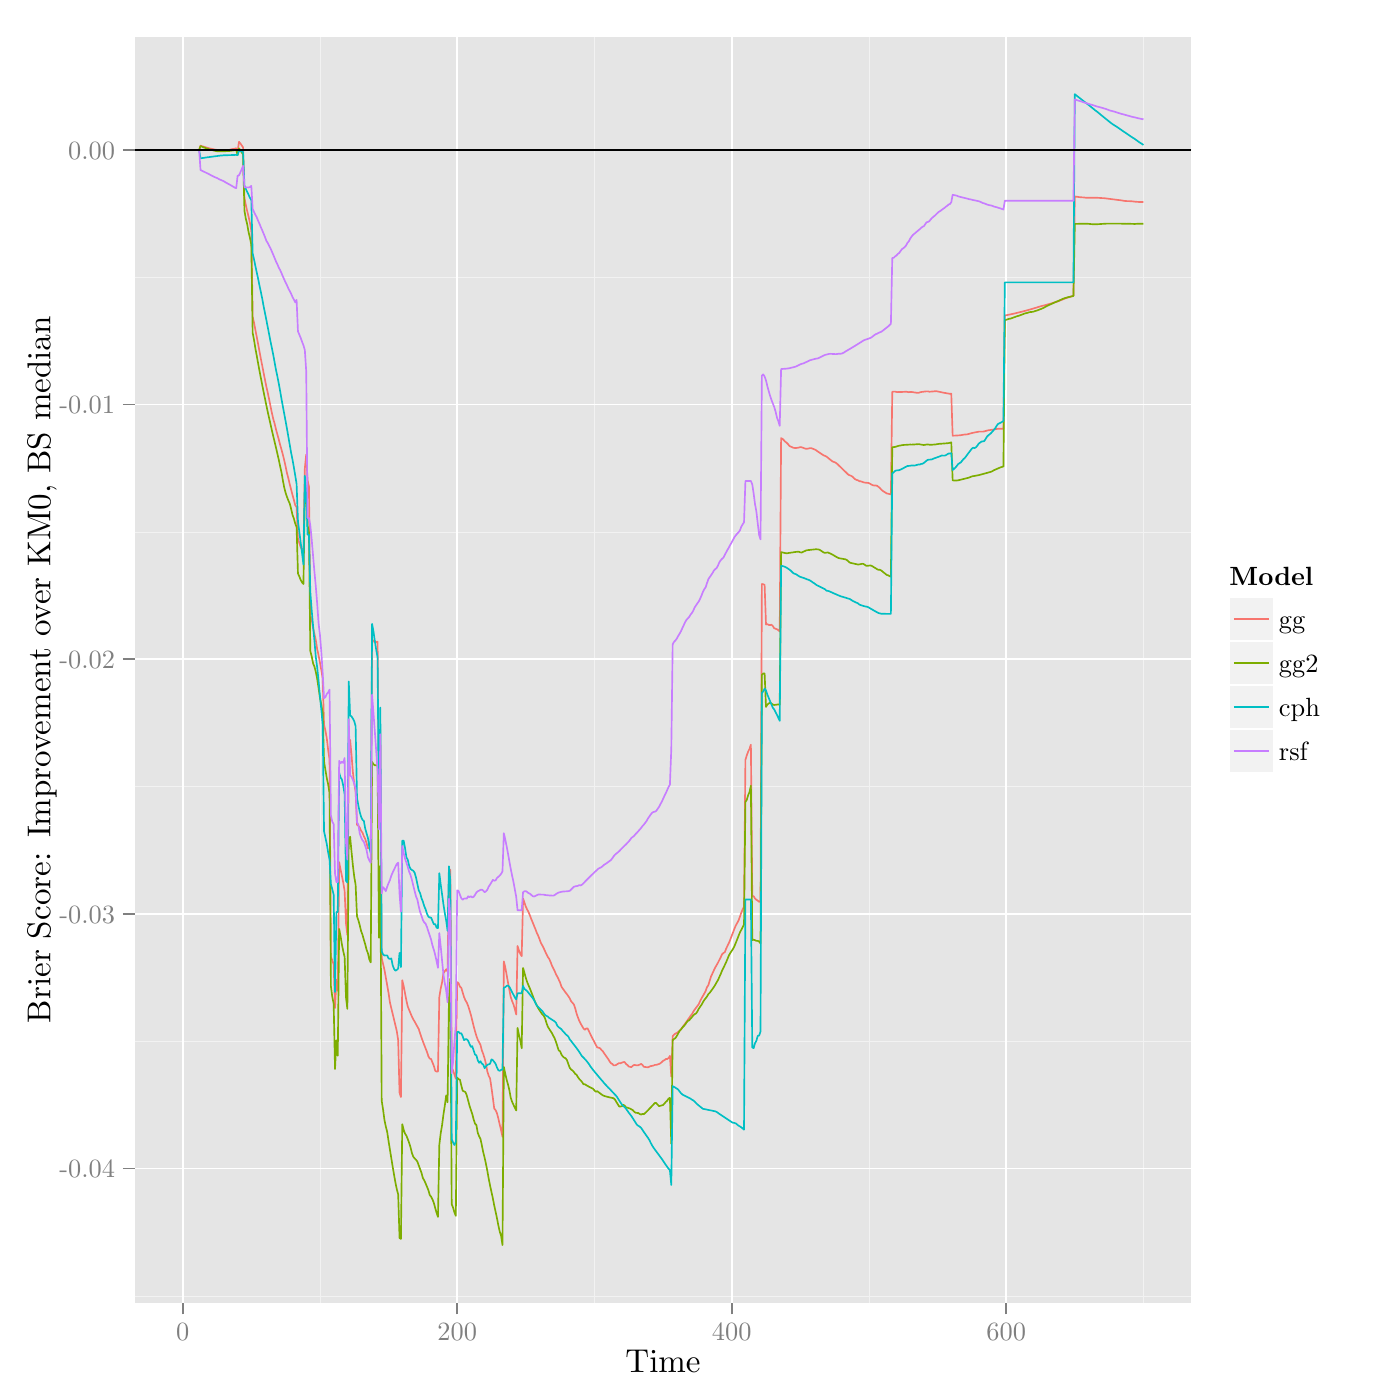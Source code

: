 % Created by tikzDevice version 0.7.0 on 2015-01-13 12:03:30
% !TEX encoding = UTF-8 Unicode
\documentclass[11pt]{memoir}
\nonstopmode

\usepackage{tikz}

\usepackage[active,tightpage,psfixbb]{preview}

\PreviewEnvironment{pgfpicture}

\setlength\PreviewBorder{0pt}

\usepackage{amsmath}
\newcommand{\SweaveOpts}[1]{}  % do not interfere with LaTeX
\newcommand{\SweaveInput}[1]{} % because they are not real TeX commands
\newcommand{\Sexpr}[1]{}       % will only be parsed by R


\usepackage{geometry}
\usepackage{amsmath}
\usepackage{lscape}
\geometry{verbose,tmargin=2.5cm,bmargin=2.5cm,lmargin=2.5cm,rmargin=2.5cm}


\begin{document}

\begin{tikzpicture}[x=1pt,y=1pt]
\definecolor[named]{fillColor}{rgb}{1.00,1.00,1.00}
\path[use as bounding box,fill=fillColor,fill opacity=0.00] (0,0) rectangle (505.89,505.89);
\begin{scope}
\path[clip] (  0.00,  0.00) rectangle (505.89,505.89);
\definecolor[named]{drawColor}{rgb}{1.00,1.00,1.00}
\definecolor[named]{fillColor}{rgb}{1.00,1.00,1.00}

\path[draw=drawColor,line width= 0.6pt,line join=round,line cap=round,fill=fillColor] (  0.00,  0.00) rectangle (505.89,505.89);
\end{scope}
\begin{scope}
\path[clip] ( 48.65, 35.17) rectangle (430.54,492.64);
\definecolor[named]{fillColor}{rgb}{0.90,0.90,0.90}

\path[fill=fillColor] ( 48.65, 35.17) rectangle (430.54,492.64);
\definecolor[named]{drawColor}{rgb}{0.95,0.95,0.95}

\path[draw=drawColor,line width= 0.3pt,line join=round] ( 48.65, 37.61) --
	(430.54, 37.61);

\path[draw=drawColor,line width= 0.3pt,line join=round] ( 48.65,129.62) --
	(430.54,129.62);

\path[draw=drawColor,line width= 0.3pt,line join=round] ( 48.65,221.64) --
	(430.54,221.64);

\path[draw=drawColor,line width= 0.3pt,line join=round] ( 48.65,313.66) --
	(430.54,313.66);

\path[draw=drawColor,line width= 0.3pt,line join=round] ( 48.65,405.68) --
	(430.54,405.68);

\path[draw=drawColor,line width= 0.3pt,line join=round] (115.61, 35.17) --
	(115.61,492.64);

\path[draw=drawColor,line width= 0.3pt,line join=round] (214.80, 35.17) --
	(214.80,492.64);

\path[draw=drawColor,line width= 0.3pt,line join=round] (313.99, 35.17) --
	(313.99,492.64);

\path[draw=drawColor,line width= 0.3pt,line join=round] (413.18, 35.17) --
	(413.18,492.64);
\definecolor[named]{drawColor}{rgb}{1.00,1.00,1.00}

\path[draw=drawColor,line width= 0.6pt,line join=round] ( 48.65, 83.61) --
	(430.54, 83.61);

\path[draw=drawColor,line width= 0.6pt,line join=round] ( 48.65,175.63) --
	(430.54,175.63);

\path[draw=drawColor,line width= 0.6pt,line join=round] ( 48.65,267.65) --
	(430.54,267.65);

\path[draw=drawColor,line width= 0.6pt,line join=round] ( 48.65,359.67) --
	(430.54,359.67);

\path[draw=drawColor,line width= 0.6pt,line join=round] ( 48.65,451.69) --
	(430.54,451.69);

\path[draw=drawColor,line width= 0.6pt,line join=round] ( 66.01, 35.17) --
	( 66.01,492.64);

\path[draw=drawColor,line width= 0.6pt,line join=round] (165.20, 35.17) --
	(165.20,492.64);

\path[draw=drawColor,line width= 0.6pt,line join=round] (264.39, 35.17) --
	(264.39,492.64);

\path[draw=drawColor,line width= 0.6pt,line join=round] (363.58, 35.17) --
	(363.58,492.64);
\definecolor[named]{drawColor}{rgb}{0.97,0.46,0.43}

\path[draw=drawColor,line width= 0.6pt,line join=round] ( 66.51,451.69) --
	( 67.00,451.69) --
	( 67.50,451.69) --
	( 67.99,451.69) --
	( 68.49,451.69) --
	( 68.99,451.69) --
	( 69.48,451.69) --
	( 69.98,451.69) --
	( 70.47,451.69) --
	( 70.97,451.69) --
	( 71.47,451.69) --
	( 71.96,451.69) --
	( 72.46,453.26) --
	( 72.95,453.09) --
	( 73.45,452.93) --
	( 73.95,452.77) --
	( 74.44,452.62) --
	( 74.94,452.48) --
	( 75.43,452.34) --
	( 75.93,452.21) --
	( 76.43,452.10) --
	( 76.92,451.99) --
	( 77.42,451.89) --
	( 77.91,451.80) --
	( 78.41,451.71) --
	( 78.91,451.64) --
	( 79.40,451.61) --
	( 79.90,451.59) --
	( 80.39,451.58) --
	( 80.89,451.59) --
	( 81.39,451.64) --
	( 81.88,451.68) --
	( 82.38,451.69) --
	( 82.87,451.74) --
	( 83.37,451.87) --
	( 83.86,451.99) --
	( 84.36,452.08) --
	( 84.86,452.15) --
	( 85.35,452.32) --
	( 85.85,450.93) --
	( 86.34,454.64) --
	( 86.84,454.07) --
	( 87.34,453.37) --
	( 87.83,452.63) --
	( 88.33,434.37) --
	( 88.82,431.83) --
	( 89.32,429.62) --
	( 89.82,427.61) --
	( 90.31,425.38) --
	( 90.81,422.57) --
	( 91.30,391.38) --
	( 91.80,389.22) --
	( 92.30,386.59) --
	( 92.79,384.07) --
	( 93.29,381.46) --
	( 93.78,378.81) --
	( 94.28,376.14) --
	( 94.78,373.64) --
	( 95.27,371.06) --
	( 95.77,368.53) --
	( 96.26,366.13) --
	( 96.76,363.92) --
	( 97.26,361.54) --
	( 97.75,359.06) --
	( 98.25,356.65) --
	( 98.74,354.49) --
	( 99.24,352.79) --
	( 99.74,350.68) --
	(100.23,348.89) --
	(100.73,347.11) --
	(101.22,345.15) --
	(101.72,343.43) --
	(102.22,341.57) --
	(102.71,339.55) --
	(103.21,337.28) --
	(103.70,334.92) --
	(104.20,333.04) --
	(104.69,330.94) --
	(105.19,329.00) --
	(105.69,327.04) --
	(106.18,325.30) --
	(106.68,323.32) --
	(107.17,322.65) --
	(107.67,311.02) --
	(108.17,309.66) --
	(108.66,308.13) --
	(109.16,307.33) --
	(109.65,305.80) --
	(110.15,336.58) --
	(110.65,341.66) --
	(111.14,332.38) --
	(111.64,330.05) --
	(112.13,283.37) --
	(112.63,282.02) --
	(113.13,278.94) --
	(113.62,276.83) --
	(114.12,274.54) --
	(114.61,271.33) --
	(115.11,269.10) --
	(115.61,266.49) --
	(116.10,263.82) --
	(116.60,260.70) --
	(117.09,244.00) --
	(117.59,241.87) --
	(118.09,239.07) --
	(118.58,234.86) --
	(119.08,231.38) --
	(119.57,160.09) --
	(120.07,158.94) --
	(120.57,157.38) --
	(121.06,141.64) --
	(121.56,151.91) --
	(122.05,147.83) --
	(122.55,194.36) --
	(123.05,191.74) --
	(123.54,189.42) --
	(124.04,186.88) --
	(124.53,183.97) --
	(125.03,172.20) --
	(125.52,167.99) --
	(126.02,230.78) --
	(126.52,238.52) --
	(127.01,233.25) --
	(127.51,226.87) --
	(128.00,222.76) --
	(128.50,219.79) --
	(129.00,207.91) --
	(129.49,207.46) --
	(129.99,206.87) --
	(130.48,205.67) --
	(130.98,205.01) --
	(131.48,203.73) --
	(131.97,202.76) --
	(132.47,201.14) --
	(132.96,199.33) --
	(133.46,199.44) --
	(133.96,198.60) --
	(134.45,273.53) --
	(134.95,274.51) --
	(135.44,274.27) --
	(135.94,273.81) --
	(136.44,274.00) --
	(136.93,217.54) --
	(137.43,242.22) --
	(137.92,159.78) --
	(138.42,157.54) --
	(138.92,155.46) --
	(139.41,152.68) --
	(139.91,149.87) --
	(140.40,147.08) --
	(140.90,143.69) --
	(141.40,141.54) --
	(141.89,139.54) --
	(142.39,137.44) --
	(142.88,135.40) --
	(143.38,133.28) --
	(143.88,130.01) --
	(144.37,111.05) --
	(144.87,109.45) --
	(145.36,151.68) --
	(145.86,149.63) --
	(146.35,146.97) --
	(146.85,144.35) --
	(147.35,142.16) --
	(147.84,140.94) --
	(148.34,139.74) --
	(148.83,138.57) --
	(149.33,137.54) --
	(149.83,136.77) --
	(150.32,135.83) --
	(150.82,134.93) --
	(151.31,134.05) --
	(151.81,132.45) --
	(152.31,130.95) --
	(152.80,129.61) --
	(153.30,128.30) --
	(153.79,127.03) --
	(154.29,125.79) --
	(154.79,124.21) --
	(155.28,123.37) --
	(155.78,123.19) --
	(156.27,121.95) --
	(156.77,120.73) --
	(157.27,118.93) --
	(157.76,118.70) --
	(158.26,118.73) --
	(158.75,145.61) --
	(159.25,148.68) --
	(159.75,150.93) --
	(160.24,154.22) --
	(160.74,154.94) --
	(161.23,155.64) --
	(161.73,154.78) --
	(162.23,191.04) --
	(162.72,191.57) --
	(163.22,120.19) --
	(163.71,119.08) --
	(164.21,117.61) --
	(164.71,116.08) --
	(165.20,150.98) --
	(165.70,150.62) --
	(166.19,149.37) --
	(166.69,148.97) --
	(167.18,147.27) --
	(167.68,145.61) --
	(168.18,144.41) --
	(168.67,143.64) --
	(169.17,142.39) --
	(169.66,140.84) --
	(170.16,139.14) --
	(170.66,137.13) --
	(171.15,135.07) --
	(171.65,133.24) --
	(172.14,131.56) --
	(172.64,130.17) --
	(173.14,129.23) --
	(173.63,128.24) --
	(174.13,126.27) --
	(174.62,125.02) --
	(175.12,123.40) --
	(175.62,121.33) --
	(176.11,118.63) --
	(176.61,117.11) --
	(177.10,116.16) --
	(177.60,112.78) --
	(178.10,109.13) --
	(178.59,105.31) --
	(179.09,104.75) --
	(179.58,103.60) --
	(180.08,101.73) --
	(180.58, 99.45) --
	(181.07, 97.48) --
	(181.57, 95.11) --
	(182.06,158.50) --
	(182.56,156.44) --
	(183.06,153.68) --
	(183.55,150.95) --
	(184.05,148.27) --
	(184.54,145.64) --
	(185.04,144.18) --
	(185.54,142.95) --
	(186.03,141.30) --
	(186.53,139.31) --
	(187.02,164.05) --
	(187.52,162.44) --
	(188.01,161.21) --
	(188.51,160.38) --
	(189.01,181.19) --
	(189.50,179.73) --
	(190.00,178.28) --
	(190.49,177.23) --
	(190.99,176.31) --
	(191.49,175.05) --
	(191.98,173.80) --
	(192.48,172.57) --
	(192.97,171.35) --
	(193.47,170.15) --
	(193.97,168.80) --
	(194.46,167.80) --
	(194.96,166.52) --
	(195.45,165.16) --
	(195.95,164.27) --
	(196.45,163.29) --
	(196.94,162.20) --
	(197.44,161.13) --
	(197.93,160.12) --
	(198.43,159.43) --
	(198.93,158.33) --
	(199.42,157.01) --
	(199.92,156.02) --
	(200.41,155.04) --
	(200.91,153.80) --
	(201.41,152.94) --
	(201.90,151.91) --
	(202.40,150.84) --
	(202.89,149.35) --
	(203.39,148.61) --
	(203.89,147.92) --
	(204.38,147.24) --
	(204.88,146.58) --
	(205.37,145.93) --
	(205.87,145.14) --
	(206.37,144.10) --
	(206.86,143.53) --
	(207.36,142.95) --
	(207.85,141.56) --
	(208.35,139.60) --
	(208.84,138.24) --
	(209.34,136.94) --
	(209.84,135.98) --
	(210.33,135.12) --
	(210.83,134.28) --
	(211.32,133.78) --
	(211.82,134.24) --
	(212.32,134.30) --
	(212.81,133.26) --
	(213.31,132.24) --
	(213.80,131.24) --
	(214.30,130.26) --
	(214.80,129.29) --
	(215.29,128.35) --
	(215.79,127.43) --
	(216.28,127.29) --
	(216.78,127.15) --
	(217.28,126.54) --
	(217.77,126.09) --
	(218.27,125.35) --
	(218.76,124.63) --
	(219.26,123.93) --
	(219.76,123.23) --
	(220.25,122.41) --
	(220.75,121.70) --
	(221.24,121.47) --
	(221.74,120.90) --
	(222.24,120.93) --
	(222.73,121.12) --
	(223.23,121.46) --
	(223.72,121.74) --
	(224.22,121.69) --
	(224.72,121.89) --
	(225.21,122.10) --
	(225.71,122.12) --
	(226.20,121.44) --
	(226.70,121.07) --
	(227.20,120.51) --
	(227.69,120.38) --
	(228.19,120.30) --
	(228.68,120.80) --
	(229.18,121.09) --
	(229.67,120.99) --
	(230.17,120.91) --
	(230.67,120.98) --
	(231.16,121.20) --
	(231.66,121.44) --
	(232.15,121.07) --
	(232.65,120.41) --
	(233.15,120.32) --
	(233.64,120.27) --
	(234.14,120.20) --
	(234.63,120.42) --
	(235.13,120.66) --
	(235.63,120.74) --
	(236.12,120.84) --
	(236.62,121.08) --
	(237.11,121.09) --
	(237.61,121.25) --
	(238.11,121.42) --
	(238.60,121.63) --
	(239.10,122.08) --
	(239.59,122.54) --
	(240.09,122.78) --
	(240.59,123.22) --
	(241.08,123.20) --
	(241.58,123.54) --
	(242.07,124.35) --
	(242.57,116.89) --
	(243.07,131.45) --
	(243.56,132.00) --
	(244.06,132.42) --
	(244.55,132.61) --
	(245.05,133.00) --
	(245.55,133.41) --
	(246.04,133.95) --
	(246.54,134.60) --
	(247.03,135.27) --
	(247.53,135.94) --
	(248.02,136.64) --
	(248.52,137.34) --
	(249.02,138.06) --
	(249.51,138.79) --
	(250.01,139.38) --
	(250.50,140.27) --
	(251.00,141.06) --
	(251.50,141.70) --
	(251.99,142.37) --
	(252.49,143.03) --
	(252.98,144.13) --
	(253.48,145.12) --
	(253.98,145.97) --
	(254.47,146.84) --
	(254.97,147.76) --
	(255.46,149.15) --
	(255.96,149.89) --
	(256.46,151.55) --
	(256.95,153.10) --
	(257.45,154.15) --
	(257.94,155.22) --
	(258.44,156.30) --
	(258.94,157.13) --
	(259.43,158.01) --
	(259.93,159.01) --
	(260.42,159.96) --
	(260.92,161.06) --
	(261.42,161.53) --
	(261.91,161.80) --
	(262.41,163.14) --
	(262.90,164.15) --
	(263.40,165.15) --
	(263.90,166.41) --
	(264.39,167.69) --
	(264.89,168.98) --
	(265.38,170.28) --
	(265.88,171.47) --
	(266.38,172.37) --
	(266.87,173.28) --
	(267.37,174.64) --
	(267.86,176.06) --
	(268.36,177.35) --
	(268.85,178.19) --
	(269.35,231.33) --
	(269.85,232.92) --
	(270.34,234.31) --
	(270.84,235.31) --
	(271.33,236.80) --
	(271.83,182.03) --
	(272.33,182.04) --
	(272.82,181.22) --
	(273.32,180.75) --
	(273.81,180.45) --
	(274.31,179.99) --
	(274.81,180.33) --
	(275.30,294.85) --
	(275.80,294.79) --
	(276.29,294.53) --
	(276.79,280.22) --
	(277.29,280.37) --
	(277.78,280.06) --
	(278.28,280.01) --
	(278.77,280.14) --
	(279.27,279.65) --
	(279.77,278.86) --
	(280.26,278.69) --
	(280.76,278.51) --
	(281.25,278.13) --
	(281.75,277.72) --
	(282.25,347.57) --
	(282.74,347.33) --
	(283.24,346.81) --
	(283.73,346.29) --
	(284.23,345.91) --
	(284.73,345.43) --
	(285.22,344.75) --
	(285.72,344.52) --
	(286.21,344.30) --
	(286.71,344.07) --
	(287.21,344.01) --
	(287.70,344.02) --
	(288.20,344.07) --
	(288.69,344.17) --
	(289.19,344.34) --
	(289.68,344.26) --
	(290.18,344.08) --
	(290.68,343.89) --
	(291.17,343.71) --
	(291.67,343.73) --
	(292.16,343.83) --
	(292.66,343.94) --
	(293.16,343.94) --
	(293.65,343.75) --
	(294.15,343.55) --
	(294.64,343.34) --
	(295.14,343.00) --
	(295.64,342.66) --
	(296.13,342.33) --
	(296.63,341.99) --
	(297.12,341.66) --
	(297.62,341.35) --
	(298.12,341.15) --
	(298.61,340.92) --
	(299.11,340.52) --
	(299.60,340.12) --
	(300.10,339.72) --
	(300.60,339.32) --
	(301.09,339.01) --
	(301.59,338.87) --
	(302.08,338.60) --
	(302.58,338.21) --
	(303.08,337.73) --
	(303.57,337.25) --
	(304.07,336.77) --
	(304.56,336.28) --
	(305.06,335.80) --
	(305.56,335.32) --
	(306.05,334.84) --
	(306.55,334.36) --
	(307.04,334.14) --
	(307.54,333.94) --
	(308.04,333.65) --
	(308.53,333.15) --
	(309.03,332.69) --
	(309.52,332.46) --
	(310.02,332.34) --
	(310.51,332.00) --
	(311.01,331.97) --
	(311.51,331.80) --
	(312.00,331.60) --
	(312.50,331.49) --
	(312.99,331.45) --
	(313.49,331.40) --
	(313.99,331.32) --
	(314.48,331.03) --
	(314.98,330.74) --
	(315.47,330.52) --
	(315.97,330.43) --
	(316.47,330.47) --
	(316.96,330.33) --
	(317.46,329.94) --
	(317.95,329.53) --
	(318.45,328.96) --
	(318.95,328.52) --
	(319.44,328.21) --
	(319.94,327.89) --
	(320.43,327.58) --
	(320.93,327.48) --
	(321.43,327.35) --
	(321.92,327.22) --
	(322.42,364.29) --
	(322.91,364.37) --
	(323.41,364.36) --
	(323.91,364.27) --
	(324.40,364.20) --
	(324.90,364.22) --
	(325.39,364.23) --
	(325.89,364.25) --
	(326.39,364.28) --
	(326.88,364.30) --
	(327.38,364.33) --
	(327.87,364.27) --
	(328.37,364.17) --
	(328.87,364.25) --
	(329.36,364.26) --
	(329.86,364.18) --
	(330.35,364.09) --
	(330.85,364.02) --
	(331.34,363.94) --
	(331.84,363.93) --
	(332.34,364.08) --
	(332.83,364.23) --
	(333.33,364.29) --
	(333.82,364.36) --
	(334.32,364.43) --
	(334.82,364.47) --
	(335.31,364.45) --
	(335.81,364.34) --
	(336.30,364.37) --
	(336.80,364.41) --
	(337.30,364.45) --
	(337.79,364.50) --
	(338.29,364.55) --
	(338.78,364.44) --
	(339.28,364.33) --
	(339.78,364.23) --
	(340.27,364.12) --
	(340.77,364.03) --
	(341.26,363.93) --
	(341.76,363.84) --
	(342.26,363.75) --
	(342.75,363.66) --
	(343.25,363.58) --
	(343.74,363.62) --
	(344.24,348.44) --
	(344.74,348.47) --
	(345.23,348.49) --
	(345.73,348.52) --
	(346.22,348.55) --
	(346.72,348.58) --
	(347.22,348.64) --
	(347.71,348.73) --
	(348.21,348.82) --
	(348.70,348.87) --
	(349.20,348.91) --
	(349.70,348.97) --
	(350.19,349.12) --
	(350.69,349.26) --
	(351.18,349.41) --
	(351.68,349.51) --
	(352.17,349.61) --
	(352.67,349.70) --
	(353.17,349.80) --
	(353.66,349.90) --
	(354.16,349.92) --
	(354.65,349.92) --
	(355.15,349.92) --
	(355.65,349.98) --
	(356.14,350.14) --
	(356.64,350.30) --
	(357.13,350.39) --
	(357.63,350.46) --
	(358.13,350.54) --
	(358.62,350.62) --
	(359.12,350.70) --
	(359.61,350.78) --
	(360.11,350.87) --
	(360.61,350.95) --
	(361.10,350.95) --
	(361.60,350.95) --
	(362.09,350.96) --
	(362.59,350.96) --
	(363.09,391.87) --
	(363.58,391.97) --
	(364.08,392.07) --
	(364.57,392.17) --
	(365.07,392.28) --
	(365.57,392.38) --
	(366.06,392.49) --
	(366.56,392.60) --
	(367.05,392.72) --
	(367.55,392.84) --
	(368.05,392.96) --
	(368.54,393.08) --
	(369.04,393.20) --
	(369.53,393.33) --
	(370.03,393.46) --
	(370.53,393.59) --
	(371.02,393.72) --
	(371.52,393.86) --
	(372.01,394.00) --
	(372.51,394.14) --
	(373.00,394.28) --
	(373.50,394.43) --
	(374.00,394.58) --
	(374.49,394.73) --
	(374.99,394.88) --
	(375.48,395.04) --
	(375.98,395.20) --
	(376.48,395.32) --
	(376.97,395.44) --
	(377.47,395.57) --
	(377.96,395.70) --
	(378.46,395.84) --
	(378.96,395.98) --
	(379.45,396.13) --
	(379.95,396.27) --
	(380.44,396.42) --
	(380.94,396.57) --
	(381.44,396.72) --
	(381.93,396.87) --
	(382.43,397.05) --
	(382.92,397.24) --
	(383.42,397.44) --
	(383.92,397.64) --
	(384.41,397.84) --
	(384.91,398.05) --
	(385.40,398.22) --
	(385.90,398.37) --
	(386.40,398.52) --
	(386.89,398.68) --
	(387.39,398.84) --
	(387.88,399.00) --
	(388.38,434.89) --
	(388.88,434.81) --
	(389.37,434.76) --
	(389.87,434.67) --
	(390.36,434.61) --
	(390.86,434.58) --
	(391.36,434.56) --
	(391.85,434.52) --
	(392.35,434.43) --
	(392.84,434.40) --
	(393.34,434.40) --
	(393.83,434.41) --
	(394.33,434.42) --
	(394.83,434.42) --
	(395.32,434.43) --
	(395.82,434.43) --
	(396.31,434.43) --
	(396.81,434.40) --
	(397.31,434.37) --
	(397.80,434.34) --
	(398.30,434.29) --
	(398.79,434.29) --
	(399.29,434.23) --
	(399.79,434.17) --
	(400.28,434.11) --
	(400.78,434.04) --
	(401.27,433.98) --
	(401.77,433.91) --
	(402.27,433.85) --
	(402.76,433.79) --
	(403.26,433.72) --
	(403.75,433.66) --
	(404.25,433.60) --
	(404.75,433.55) --
	(405.24,433.47) --
	(405.74,433.38) --
	(406.23,433.31) --
	(406.73,433.24) --
	(407.23,433.22) --
	(407.72,433.22) --
	(408.22,433.19) --
	(408.71,433.17) --
	(409.21,433.12) --
	(409.71,433.06) --
	(410.20,433.00) --
	(410.70,432.96) --
	(411.19,432.93) --
	(411.69,432.90) --
	(412.19,432.88) --
	(412.68,432.89) --
	(413.18,432.91);
\definecolor[named]{drawColor}{rgb}{0.49,0.68,0.00}

\path[draw=drawColor,line width= 0.6pt,line join=round] ( 66.51,451.69) --
	( 67.00,451.69) --
	( 67.50,451.69) --
	( 67.99,451.69) --
	( 68.49,451.69) --
	( 68.99,451.69) --
	( 69.48,451.69) --
	( 69.98,451.69) --
	( 70.47,451.69) --
	( 70.97,451.69) --
	( 71.47,451.69) --
	( 71.96,451.69) --
	( 72.46,453.10) --
	( 72.95,452.89) --
	( 73.45,452.70) --
	( 73.95,452.51) --
	( 74.44,452.32) --
	( 74.94,452.15) --
	( 75.43,451.99) --
	( 75.93,451.84) --
	( 76.43,451.71) --
	( 76.92,451.57) --
	( 77.42,451.45) --
	( 77.91,451.33) --
	( 78.41,451.23) --
	( 78.91,451.21) --
	( 79.40,451.21) --
	( 79.90,451.18) --
	( 80.39,451.19) --
	( 80.89,451.20) --
	( 81.39,451.24) --
	( 81.88,451.28) --
	( 82.38,451.34) --
	( 82.87,451.33) --
	( 83.37,451.39) --
	( 83.86,451.46) --
	( 84.36,451.52) --
	( 84.86,451.61) --
	( 85.35,451.70) --
	( 85.85,449.81) --
	( 86.34,452.28) --
	( 86.84,451.64) --
	( 87.34,450.84) --
	( 87.83,450.05) --
	( 88.33,429.73) --
	( 88.82,426.89) --
	( 89.32,424.88) --
	( 89.82,422.01) --
	( 90.31,419.98) --
	( 90.81,417.45) --
	( 91.30,385.58) --
	( 91.80,383.02) --
	( 92.30,379.88) --
	( 92.79,377.26) --
	( 93.29,374.49) --
	( 93.78,371.81) --
	( 94.28,369.22) --
	( 94.78,366.67) --
	( 95.27,364.19) --
	( 95.77,361.75) --
	( 96.26,359.35) --
	( 96.76,356.98) --
	( 97.26,354.76) --
	( 97.75,352.59) --
	( 98.25,350.35) --
	( 98.74,348.26) --
	( 99.24,346.20) --
	( 99.74,344.07) --
	(100.23,341.97) --
	(100.73,339.79) --
	(101.22,337.41) --
	(101.72,335.20) --
	(102.22,332.28) --
	(102.71,329.71) --
	(103.21,327.80) --
	(103.70,326.34) --
	(104.20,325.01) --
	(104.69,323.98) --
	(105.19,322.05) --
	(105.69,319.87) --
	(106.18,318.52) --
	(106.68,316.71) --
	(107.17,315.41) --
	(107.67,298.64) --
	(108.17,297.57) --
	(108.66,296.30) --
	(109.16,295.43) --
	(109.65,294.85) --
	(110.15,327.64) --
	(110.65,328.41) --
	(111.14,315.95) --
	(111.64,313.54) --
	(112.13,270.63) --
	(112.63,268.73) --
	(113.13,266.17) --
	(113.62,264.99) --
	(114.12,263.06) --
	(114.61,260.60) --
	(115.11,257.30) --
	(115.61,253.80) --
	(116.10,251.21) --
	(116.60,248.35) --
	(117.09,230.72) --
	(117.59,227.66) --
	(118.09,224.70) --
	(118.58,222.44) --
	(119.08,219.25) --
	(119.57,149.49) --
	(120.07,145.71) --
	(120.57,143.19) --
	(121.06,119.60) --
	(121.56,129.99) --
	(122.05,124.41) --
	(122.55,170.21) --
	(123.05,167.69) --
	(123.54,164.68) --
	(124.04,162.15) --
	(124.53,160.06) --
	(125.03,145.42) --
	(125.52,141.32) --
	(126.02,202.71) --
	(126.52,203.52) --
	(127.01,198.21) --
	(127.51,193.20) --
	(128.00,189.11) --
	(128.50,186.18) --
	(129.00,174.81) --
	(129.49,173.38) --
	(129.99,171.55) --
	(130.48,169.46) --
	(130.98,168.12) --
	(131.48,166.29) --
	(131.97,164.69) --
	(132.47,162.68) --
	(132.96,161.41) --
	(133.46,159.17) --
	(133.96,158.12) --
	(134.45,230.58) --
	(134.95,229.73) --
	(135.44,229.34) --
	(135.94,229.37) --
	(136.44,229.21) --
	(136.93,167.04) --
	(137.43,193.03) --
	(137.92,108.18) --
	(138.42,104.96) --
	(138.92,101.18) --
	(139.41, 98.84) --
	(139.91, 96.88) --
	(140.40, 93.57) --
	(140.90, 90.45) --
	(141.40, 87.36) --
	(141.89, 84.33) --
	(142.39, 81.37) --
	(142.88, 78.60) --
	(143.38, 76.18) --
	(143.88, 74.29) --
	(144.37, 58.55) --
	(144.87, 58.18) --
	(145.36, 99.66) --
	(145.86, 97.65) --
	(146.35, 96.27) --
	(146.85, 95.54) --
	(147.35, 94.25) --
	(147.84, 92.94) --
	(148.34, 91.31) --
	(148.83, 89.30) --
	(149.33, 87.93) --
	(149.83, 87.32) --
	(150.32, 86.84) --
	(150.82, 86.12) --
	(151.31, 84.77) --
	(151.81, 83.41) --
	(152.31, 82.07) --
	(152.80, 80.21) --
	(153.30, 79.39) --
	(153.79, 78.27) --
	(154.29, 77.07) --
	(154.79, 75.84) --
	(155.28, 74.10) --
	(155.78, 73.44) --
	(156.27, 72.50) --
	(156.77, 71.18) --
	(157.27, 69.35) --
	(157.76, 67.63) --
	(158.26, 66.16) --
	(158.75, 92.21) --
	(159.25, 96.40) --
	(159.75, 99.34) --
	(160.24,103.20) --
	(160.74,106.44) --
	(161.23,110.07) --
	(161.73,107.58) --
	(162.23,145.05) --
	(162.72,152.21) --
	(163.22, 70.77) --
	(163.71, 69.53) --
	(164.21, 67.79) --
	(164.71, 66.55) --
	(165.20,116.53) --
	(165.70,115.89) --
	(166.19,115.77) --
	(166.69,113.64) --
	(167.18,111.78) --
	(167.68,111.49) --
	(168.18,111.29) --
	(168.67,110.05) --
	(169.17,108.21) --
	(169.66,106.33) --
	(170.16,104.77) --
	(170.66,103.33) --
	(171.15,101.38) --
	(171.65, 99.87) --
	(172.14, 99.36) --
	(172.64, 96.54) --
	(173.14, 95.28) --
	(173.63, 94.33) --
	(174.13, 91.94) --
	(174.62, 89.50) --
	(175.12, 87.53) --
	(175.62, 85.21) --
	(176.11, 82.72) --
	(176.61, 79.86) --
	(177.10, 77.40) --
	(177.60, 75.14) --
	(178.10, 72.84) --
	(178.59, 70.28) --
	(179.09, 68.01) --
	(179.58, 65.71) --
	(180.08, 63.09) --
	(180.58, 60.85) --
	(181.07, 59.33) --
	(181.57, 55.97) --
	(182.06,120.35) --
	(182.56,117.97) --
	(183.06,115.79) --
	(183.55,114.05) --
	(184.05,111.98) --
	(184.54,109.26) --
	(185.04,107.78) --
	(185.54,106.67) --
	(186.03,105.63) --
	(186.53,104.63) --
	(187.02,134.46) --
	(187.52,131.94) --
	(188.01,129.95) --
	(188.51,127.11) --
	(189.01,156.09) --
	(189.50,154.39) --
	(190.00,152.54) --
	(190.49,151.01) --
	(190.99,149.82) --
	(191.49,148.65) --
	(191.98,147.42) --
	(192.48,146.12) --
	(192.97,144.82) --
	(193.47,143.58) --
	(193.97,142.58) --
	(194.46,141.61) --
	(194.96,140.85) --
	(195.45,140.09) --
	(195.95,139.36) --
	(196.45,138.92) --
	(196.94,137.96) --
	(197.44,136.34) --
	(197.93,134.95) --
	(198.43,134.13) --
	(198.93,133.33) --
	(199.42,132.60) --
	(199.92,131.64) --
	(200.41,130.70) --
	(200.91,129.38) --
	(201.41,127.81) --
	(201.90,126.34) --
	(202.40,125.99) --
	(202.89,124.79) --
	(203.39,124.13) --
	(203.89,123.69) --
	(204.38,123.49) --
	(204.88,122.78) --
	(205.37,121.39) --
	(205.87,120.04) --
	(206.37,119.42) --
	(206.86,119.10) --
	(207.36,118.55) --
	(207.85,117.83) --
	(208.35,117.52) --
	(208.84,116.64) --
	(209.34,115.99) --
	(209.84,115.46) --
	(210.33,114.89) --
	(210.83,114.10) --
	(211.32,114.09) --
	(211.82,113.78) --
	(212.32,113.49) --
	(212.81,113.21) --
	(213.31,112.95) --
	(213.80,112.70) --
	(214.30,112.46) --
	(214.80,111.88) --
	(215.29,111.39) --
	(215.79,111.59) --
	(216.28,111.24) --
	(216.78,110.85) --
	(217.28,110.48) --
	(217.77,110.12) --
	(218.27,109.91) --
	(218.76,109.75) --
	(219.26,109.61) --
	(219.76,109.48) --
	(220.25,109.36) --
	(220.75,109.25) --
	(221.24,109.16) --
	(221.74,109.03) --
	(222.24,108.53) --
	(222.73,107.69) --
	(223.23,106.88) --
	(223.72,106.08) --
	(224.22,106.07) --
	(224.72,106.13) --
	(225.21,106.65) --
	(225.71,106.37) --
	(226.20,105.77) --
	(226.70,105.64) --
	(227.20,105.45) --
	(227.69,105.29) --
	(228.19,105.02) --
	(228.68,104.71) --
	(229.18,104.16) --
	(229.67,103.80) --
	(230.17,103.74) --
	(230.67,103.69) --
	(231.16,103.32) --
	(231.66,103.14) --
	(232.15,103.37) --
	(232.65,103.27) --
	(233.15,103.72) --
	(233.64,104.18) --
	(234.14,104.66) --
	(234.63,105.23) --
	(235.13,105.73) --
	(235.63,106.25) --
	(236.12,106.78) --
	(236.62,107.33) --
	(237.11,107.31) --
	(237.61,106.75) --
	(238.11,106.21) --
	(238.60,106.31) --
	(239.10,106.44) --
	(239.59,106.58) --
	(240.09,107.10) --
	(240.59,107.72) --
	(241.08,108.14) --
	(241.58,108.93) --
	(242.07,109.19) --
	(242.57, 92.56) --
	(243.07,130.04) --
	(243.56,130.47) --
	(244.06,130.76) --
	(244.55,131.53) --
	(245.05,132.41) --
	(245.55,133.40) --
	(246.04,133.83) --
	(246.54,134.53) --
	(247.03,135.07) --
	(247.53,135.58) --
	(248.02,136.35) --
	(248.52,136.95) --
	(249.02,137.19) --
	(249.51,137.76) --
	(250.01,138.34) --
	(250.50,138.94) --
	(251.00,139.42) --
	(251.50,139.67) --
	(251.99,140.34) --
	(252.49,141.37) --
	(252.98,142.11) --
	(253.48,142.78) --
	(253.98,143.71) --
	(254.47,144.52) --
	(254.97,145.14) --
	(255.46,145.78) --
	(255.96,146.67) --
	(256.46,147.13) --
	(256.95,147.82) --
	(257.45,148.50) --
	(257.94,149.20) --
	(258.44,150.00) --
	(258.94,150.91) --
	(259.43,151.70) --
	(259.93,152.84) --
	(260.42,153.91) --
	(260.92,155.14) --
	(261.42,156.16) --
	(261.91,157.19) --
	(262.41,158.24) --
	(262.90,159.45) --
	(263.40,160.66) --
	(263.90,161.55) --
	(264.39,162.27) --
	(264.89,163.00) --
	(265.38,163.95) --
	(265.88,165.19) --
	(266.38,166.44) --
	(266.87,167.72) --
	(267.37,168.95) --
	(267.86,169.89) --
	(268.36,170.85) --
	(268.85,171.81) --
	(269.35,216.07) --
	(269.85,216.86) --
	(270.34,218.56) --
	(270.84,219.68) --
	(271.33,221.97) --
	(271.83,166.17) --
	(272.33,166.30) --
	(272.82,166.17) --
	(273.32,165.89) --
	(273.81,165.91) --
	(274.31,165.63) --
	(274.81,164.97) --
	(275.30,262.04) --
	(275.80,262.55) --
	(276.29,262.54) --
	(276.79,250.45) --
	(277.29,251.30) --
	(277.78,251.69) --
	(278.28,251.98) --
	(278.77,251.67) --
	(279.27,251.26) --
	(279.77,251.15) --
	(280.26,251.20) --
	(280.76,251.29) --
	(281.25,251.36) --
	(281.75,251.26) --
	(282.25,306.38) --
	(282.74,306.27) --
	(283.24,306.15) --
	(283.73,306.03) --
	(284.23,305.94) --
	(284.73,306.02) --
	(285.22,306.10) --
	(285.72,306.17) --
	(286.21,306.25) --
	(286.71,306.32) --
	(287.21,306.40) --
	(287.70,306.47) --
	(288.20,306.51) --
	(288.69,306.49) --
	(289.19,306.29) --
	(289.68,306.24) --
	(290.18,306.47) --
	(290.68,306.70) --
	(291.17,306.94) --
	(291.67,307.08) --
	(292.16,307.13) --
	(292.66,307.18) --
	(293.16,307.24) --
	(293.65,307.29) --
	(294.15,307.34) --
	(294.64,307.39) --
	(295.14,307.40) --
	(295.64,307.34) --
	(296.13,307.25) --
	(296.63,306.92) --
	(297.12,306.58) --
	(297.62,306.25) --
	(298.12,306.10) --
	(298.61,306.18) --
	(299.11,306.26) --
	(299.60,306.05) --
	(300.10,305.84) --
	(300.60,305.60) --
	(301.09,305.31) --
	(301.59,305.02) --
	(302.08,304.73) --
	(302.58,304.44) --
	(303.08,304.21) --
	(303.57,304.12) --
	(304.07,304.03) --
	(304.56,303.94) --
	(305.06,303.85) --
	(305.56,303.76) --
	(306.05,303.49) --
	(306.55,303.04) --
	(307.04,302.60) --
	(307.54,302.45) --
	(308.04,302.34) --
	(308.53,302.23) --
	(309.03,302.12) --
	(309.52,302.01) --
	(310.02,301.90) --
	(310.51,301.94) --
	(311.01,302.06) --
	(311.51,302.16) --
	(312.00,302.10) --
	(312.50,301.77) --
	(312.99,301.44) --
	(313.49,301.44) --
	(313.99,301.50) --
	(314.48,301.55) --
	(314.98,301.43) --
	(315.47,301.12) --
	(315.97,300.81) --
	(316.47,300.51) --
	(316.96,300.20) --
	(317.46,299.97) --
	(317.95,299.99) --
	(318.45,299.72) --
	(318.95,299.32) --
	(319.44,298.92) --
	(319.94,298.52) --
	(320.43,298.12) --
	(320.93,298.00) --
	(321.43,297.71) --
	(321.92,297.49) --
	(322.42,344.28) --
	(322.91,344.33) --
	(323.41,344.39) --
	(323.91,344.53) --
	(324.40,344.69) --
	(324.90,344.83) --
	(325.39,344.92) --
	(325.89,345.01) --
	(326.39,345.10) --
	(326.88,345.12) --
	(327.38,345.15) --
	(327.87,345.18) --
	(328.37,345.21) --
	(328.87,345.25) --
	(329.36,345.22) --
	(329.86,345.25) --
	(330.35,345.28) --
	(330.85,345.32) --
	(331.34,345.36) --
	(331.84,345.40) --
	(332.34,345.34) --
	(332.83,345.24) --
	(333.33,345.15) --
	(333.82,345.09) --
	(334.32,345.17) --
	(334.82,345.25) --
	(335.31,345.27) --
	(335.81,345.19) --
	(336.30,345.16) --
	(336.80,345.19) --
	(337.30,345.23) --
	(337.79,345.26) --
	(338.29,345.32) --
	(338.78,345.41) --
	(339.28,345.50) --
	(339.78,345.53) --
	(340.27,345.56) --
	(340.77,345.60) --
	(341.26,345.63) --
	(341.76,345.68) --
	(342.26,345.72) --
	(342.75,345.77) --
	(343.25,345.89) --
	(343.74,346.04) --
	(344.24,332.31) --
	(344.74,332.27) --
	(345.23,332.23) --
	(345.73,332.26) --
	(346.22,332.33) --
	(346.72,332.45) --
	(347.22,332.57) --
	(347.71,332.69) --
	(348.21,332.81) --
	(348.70,332.93) --
	(349.20,333.06) --
	(349.70,333.18) --
	(350.19,333.33) --
	(350.69,333.54) --
	(351.18,333.74) --
	(351.68,333.83) --
	(352.17,333.92) --
	(352.67,334.00) --
	(353.17,334.09) --
	(353.66,334.20) --
	(354.16,334.33) --
	(354.65,334.46) --
	(355.15,334.60) --
	(355.65,334.73) --
	(356.14,334.87) --
	(356.64,335.00) --
	(357.13,335.14) --
	(357.63,335.28) --
	(358.13,335.42) --
	(358.62,335.65) --
	(359.12,335.97) --
	(359.61,336.17) --
	(360.11,336.39) --
	(360.61,336.62) --
	(361.10,336.82) --
	(361.60,337.03) --
	(362.09,337.17) --
	(362.59,337.32) --
	(363.09,390.15) --
	(363.58,390.32) --
	(364.08,390.50) --
	(364.57,390.65) --
	(365.07,390.74) --
	(365.57,390.91) --
	(366.06,391.09) --
	(366.56,391.27) --
	(367.05,391.45) --
	(367.55,391.63) --
	(368.05,391.76) --
	(368.54,391.94) --
	(369.04,392.12) --
	(369.53,392.31) --
	(370.03,392.51) --
	(370.53,392.67) --
	(371.02,392.77) --
	(371.52,392.93) --
	(372.01,393.09) --
	(372.51,393.14) --
	(373.00,393.19) --
	(373.50,393.29) --
	(374.00,393.49) --
	(374.49,393.62) --
	(374.99,393.79) --
	(375.48,393.98) --
	(375.98,394.17) --
	(376.48,394.37) --
	(376.97,394.59) --
	(377.47,394.86) --
	(377.96,395.13) --
	(378.46,395.40) --
	(378.96,395.62) --
	(379.45,395.84) --
	(379.95,396.06) --
	(380.44,396.29) --
	(380.94,396.53) --
	(381.44,396.74) --
	(381.93,396.97) --
	(382.43,397.13) --
	(382.92,397.37) --
	(383.42,397.61) --
	(383.92,397.85) --
	(384.41,398.05) --
	(384.91,398.19) --
	(385.40,398.34) --
	(385.90,398.49) --
	(386.40,398.60) --
	(386.89,398.72) --
	(387.39,398.83) --
	(387.88,398.95) --
	(388.38,424.98) --
	(388.88,424.98) --
	(389.37,424.99) --
	(389.87,425.01) --
	(390.36,425.04) --
	(390.86,425.05) --
	(391.36,425.05) --
	(391.85,425.04) --
	(392.35,425.04) --
	(392.84,425.04) --
	(393.34,425.00) --
	(393.83,424.95) --
	(394.33,424.90) --
	(394.83,424.85) --
	(395.32,424.86) --
	(395.82,424.83) --
	(396.31,424.85) --
	(396.81,424.88) --
	(397.31,424.91) --
	(397.80,424.94) --
	(398.30,424.98) --
	(398.79,425.01) --
	(399.29,425.04) --
	(399.79,425.07) --
	(400.28,425.09) --
	(400.78,425.09) --
	(401.27,425.09) --
	(401.77,425.08) --
	(402.27,425.07) --
	(402.76,425.07) --
	(403.26,425.07) --
	(403.75,425.08) --
	(404.25,425.09) --
	(404.75,425.08) --
	(405.24,425.06) --
	(405.74,425.04) --
	(406.23,425.02) --
	(406.73,425.01) --
	(407.23,425.00) --
	(407.72,425.02) --
	(408.22,425.02) --
	(408.71,425.00) --
	(409.21,424.98) --
	(409.71,424.97) --
	(410.20,424.97) --
	(410.70,425.00) --
	(411.19,425.03) --
	(411.69,425.05) --
	(412.19,425.05) --
	(412.68,425.06) --
	(413.18,425.06);
\definecolor[named]{drawColor}{rgb}{0.00,0.75,0.77}

\path[draw=drawColor,line width= 0.6pt,line join=round] ( 66.51,451.69) --
	( 67.00,451.69) --
	( 67.50,451.69) --
	( 67.99,451.69) --
	( 68.49,451.69) --
	( 68.99,451.69) --
	( 69.48,451.69) --
	( 69.98,451.69) --
	( 70.47,451.69) --
	( 70.97,451.69) --
	( 71.47,451.69) --
	( 71.96,451.69) --
	( 72.46,448.68) --
	( 72.95,448.75) --
	( 73.45,448.82) --
	( 73.95,448.89) --
	( 74.44,448.97) --
	( 74.94,449.04) --
	( 75.43,449.10) --
	( 75.93,449.17) --
	( 76.43,449.24) --
	( 76.92,449.30) --
	( 77.42,449.37) --
	( 77.91,449.44) --
	( 78.41,449.49) --
	( 78.91,449.57) --
	( 79.40,449.63) --
	( 79.90,449.72) --
	( 80.39,449.72) --
	( 80.89,449.78) --
	( 81.39,449.79) --
	( 81.88,449.80) --
	( 82.38,449.81) --
	( 82.87,449.83) --
	( 83.37,449.84) --
	( 83.86,449.86) --
	( 84.36,449.89) --
	( 84.86,449.90) --
	( 85.35,449.92) --
	( 85.85,449.81) --
	( 86.34,451.38) --
	( 86.84,451.25) --
	( 87.34,451.12) --
	( 87.83,450.96) --
	( 88.33,438.76) --
	( 88.82,437.61) --
	( 89.32,436.58) --
	( 89.82,435.52) --
	( 90.31,434.39) --
	( 90.81,433.66) --
	( 91.30,414.33) --
	( 91.80,412.11) --
	( 92.30,409.67) --
	( 92.79,407.38) --
	( 93.29,405.07) --
	( 93.78,402.59) --
	( 94.28,400.31) --
	( 94.78,397.85) --
	( 95.27,395.13) --
	( 95.77,392.65) --
	( 96.26,390.22) --
	( 96.76,387.61) --
	( 97.26,385.06) --
	( 97.75,382.49) --
	( 98.25,380.09) --
	( 98.74,377.67) --
	( 99.24,374.88) --
	( 99.74,372.17) --
	(100.23,369.88) --
	(100.73,367.33) --
	(101.22,364.62) --
	(101.72,361.69) --
	(102.22,358.97) --
	(102.71,356.34) --
	(103.21,353.65) --
	(103.70,350.94) --
	(104.20,348.05) --
	(104.69,345.21) --
	(105.19,342.31) --
	(105.69,339.81) --
	(106.18,337.09) --
	(106.68,334.06) --
	(107.17,331.05) --
	(107.67,317.57) --
	(108.17,313.67) --
	(108.66,309.78) --
	(109.16,305.87) --
	(109.65,301.87) --
	(110.15,333.98) --
	(110.65,328.52) --
	(111.14,312.68) --
	(111.64,312.68) --
	(112.13,292.02) --
	(112.63,285.37) --
	(113.13,279.69) --
	(113.62,274.35) --
	(114.12,268.46) --
	(114.61,264.76) --
	(115.11,259.89) --
	(115.61,254.43) --
	(116.10,249.46) --
	(116.60,244.04) --
	(117.09,205.51) --
	(117.59,203.21) --
	(118.09,200.83) --
	(118.58,197.85) --
	(119.08,195.21) --
	(119.57,186.42) --
	(120.07,184.57) --
	(120.57,182.61) --
	(121.06,147.41) --
	(121.56,176.32) --
	(122.05,176.32) --
	(122.55,226.75) --
	(123.05,224.93) --
	(123.54,224.21) --
	(124.04,221.94) --
	(124.53,218.88) --
	(125.03,187.57) --
	(125.52,186.98) --
	(126.02,259.66) --
	(126.52,247.34) --
	(127.01,247.03) --
	(127.51,246.22) --
	(128.00,245.30) --
	(128.50,243.48) --
	(129.00,217.63) --
	(129.49,214.85) --
	(129.99,212.47) --
	(130.48,210.74) --
	(130.98,209.66) --
	(131.48,209.24) --
	(131.97,206.48) --
	(132.47,204.71) --
	(132.96,203.05) --
	(133.46,199.76) --
	(133.96,197.59) --
	(134.45,280.45) --
	(134.95,277.75) --
	(135.44,274.27) --
	(135.94,271.14) --
	(136.44,268.28) --
	(136.93,206.62) --
	(137.43,250.21) --
	(137.92,162.14) --
	(138.42,161.00) --
	(138.92,160.62) --
	(139.41,160.66) --
	(139.91,160.65) --
	(140.40,159.56) --
	(140.90,159.37) --
	(141.40,159.54) --
	(141.89,157.09) --
	(142.39,155.78) --
	(142.88,155.14) --
	(143.38,155.41) --
	(143.88,155.88) --
	(144.37,161.56) --
	(144.87,156.42) --
	(145.36,202.07) --
	(145.86,202.12) --
	(146.35,199.52) --
	(146.85,196.11) --
	(147.35,195.19) --
	(147.84,193.03) --
	(148.34,191.91) --
	(148.83,191.51) --
	(149.33,191.26) --
	(149.83,190.52) --
	(150.32,188.80) --
	(150.82,186.45) --
	(151.31,184.15) --
	(151.81,183.16) --
	(152.31,181.31) --
	(152.80,180.08) --
	(153.30,178.45) --
	(153.79,177.30) --
	(154.29,175.71) --
	(154.79,174.66) --
	(155.28,174.35) --
	(155.78,174.31) --
	(156.27,173.08) --
	(156.77,171.92) --
	(157.27,171.97) --
	(157.76,170.68) --
	(158.26,170.51) --
	(158.75,190.36) --
	(159.25,186.27) --
	(159.75,182.71) --
	(160.24,179.09) --
	(160.74,175.89) --
	(161.23,173.21) --
	(161.73,169.53) --
	(162.23,192.84) --
	(162.72,187.78) --
	(163.22, 94.17) --
	(163.71, 93.12) --
	(164.21, 92.13) --
	(164.71, 93.25) --
	(165.20,133.00) --
	(165.70,133.06) --
	(166.19,132.45) --
	(166.69,132.51) --
	(167.18,131.46) --
	(167.68,130.03) --
	(168.18,130.36) --
	(168.67,130.34) --
	(169.17,129.79) --
	(169.66,128.63) --
	(170.16,127.60) --
	(170.66,127.83) --
	(171.15,126.33) --
	(171.65,124.80) --
	(172.14,124.57) --
	(172.64,122.75) --
	(173.14,121.83) --
	(173.63,122.40) --
	(174.13,121.52) --
	(174.62,121.23) --
	(175.12,119.90) --
	(175.62,120.57) --
	(176.11,121.11) --
	(176.61,121.29) --
	(177.10,121.54) --
	(177.60,123.10) --
	(178.10,122.79) --
	(178.59,122.16) --
	(179.09,121.48) --
	(179.58,120.15) --
	(180.08,119.13) --
	(180.58,118.96) --
	(181.07,119.28) --
	(181.57,119.42) --
	(182.06,148.99) --
	(182.56,149.16) --
	(183.06,149.64) --
	(183.55,149.77) --
	(184.05,149.31) --
	(184.54,148.34) --
	(185.04,147.37) --
	(185.54,146.42) --
	(186.03,145.46) --
	(186.53,144.75) --
	(187.02,146.96) --
	(187.52,146.96) --
	(188.01,146.96) --
	(188.51,146.96) --
	(189.01,149.63) --
	(189.50,148.52) --
	(190.00,148.16) --
	(190.49,147.74) --
	(190.99,147.11) --
	(191.49,146.49) --
	(191.98,145.86) --
	(192.48,145.24) --
	(192.97,144.50) --
	(193.47,143.48) --
	(193.97,142.55) --
	(194.46,142.05) --
	(194.96,141.55) --
	(195.45,141.06) --
	(195.95,140.57) --
	(196.45,139.82) --
	(196.94,139.16) --
	(197.44,138.79) --
	(197.93,138.57) --
	(198.43,138.08) --
	(198.93,137.77) --
	(199.42,137.45) --
	(199.92,137.13) --
	(200.41,136.82) --
	(200.91,136.30) --
	(201.41,135.19) --
	(201.90,134.67) --
	(202.40,134.36) --
	(202.89,133.95) --
	(203.39,133.29) --
	(203.89,132.78) --
	(204.38,132.19) --
	(204.88,131.77) --
	(205.37,131.33) --
	(205.87,130.31) --
	(206.37,129.73) --
	(206.86,129.08) --
	(207.36,128.43) --
	(207.85,127.78) --
	(208.35,127.14) --
	(208.84,126.47) --
	(209.34,125.71) --
	(209.84,124.95) --
	(210.33,124.21) --
	(210.83,123.73) --
	(211.32,123.22) --
	(211.82,122.67) --
	(212.32,122.04) --
	(212.81,121.40) --
	(213.31,120.59) --
	(213.80,119.93) --
	(214.30,119.28) --
	(214.80,118.67) --
	(215.29,118.08) --
	(215.79,117.49) --
	(216.28,116.89) --
	(216.78,116.30) --
	(217.28,115.71) --
	(217.77,115.17) --
	(218.27,114.53) --
	(218.76,114.00) --
	(219.26,113.47) --
	(219.76,112.91) --
	(220.25,112.45) --
	(220.75,111.92) --
	(221.24,111.39) --
	(221.74,110.86) --
	(222.24,110.34) --
	(222.73,109.82) --
	(223.23,109.07) --
	(223.72,108.28) --
	(224.22,107.49) --
	(224.72,106.78) --
	(225.21,106.21) --
	(225.71,105.84) --
	(226.20,105.25) --
	(226.70,104.54) --
	(227.20,103.83) --
	(227.69,103.20) --
	(228.19,102.55) --
	(228.68,101.77) --
	(229.18,100.99) --
	(229.67,100.22) --
	(230.17, 99.44) --
	(230.67, 99.08) --
	(231.16, 98.77) --
	(231.66, 98.35) --
	(232.15, 97.59) --
	(232.65, 96.86) --
	(233.15, 96.15) --
	(233.64, 95.44) --
	(234.14, 94.74) --
	(234.63, 93.97) --
	(235.13, 92.93) --
	(235.63, 92.01) --
	(236.12, 91.21) --
	(236.62, 90.53) --
	(237.11, 89.85) --
	(237.61, 89.18) --
	(238.11, 88.51) --
	(238.60, 87.84) --
	(239.10, 87.17) --
	(239.59, 86.44) --
	(240.09, 85.70) --
	(240.59, 84.97) --
	(241.08, 84.24) --
	(241.58, 83.62) --
	(242.07, 83.00) --
	(242.57, 77.70) --
	(243.07,113.41) --
	(243.56,113.15) --
	(244.06,112.84) --
	(244.55,112.53) --
	(245.05,112.18) --
	(245.55,111.53) --
	(246.04,110.89) --
	(246.54,110.42) --
	(247.03,110.12) --
	(247.53,109.88) --
	(248.02,109.64) --
	(248.52,109.40) --
	(249.02,109.15) --
	(249.51,108.90) --
	(250.01,108.53) --
	(250.50,108.27) --
	(251.00,107.85) --
	(251.50,107.33) --
	(251.99,106.83) --
	(252.49,106.43) --
	(252.98,106.03) --
	(253.48,105.62) --
	(253.98,105.23) --
	(254.47,105.13) --
	(254.97,105.02) --
	(255.46,104.92) --
	(255.96,104.82) --
	(256.46,104.72) --
	(256.95,104.62) --
	(257.45,104.52) --
	(257.94,104.42) --
	(258.44,104.32) --
	(258.94,104.08) --
	(259.43,103.75) --
	(259.93,103.41) --
	(260.42,103.07) --
	(260.92,102.74) --
	(261.42,102.40) --
	(261.91,102.07) --
	(262.41,101.74) --
	(262.90,101.41) --
	(263.40,101.08) --
	(263.90,100.75) --
	(264.39,100.42) --
	(264.89,100.18) --
	(265.38,100.12) --
	(265.88, 99.94) --
	(266.38, 99.53) --
	(266.87, 99.11) --
	(267.37, 98.86) --
	(267.86, 98.54) --
	(268.36, 98.11) --
	(268.85, 97.68) --
	(269.35,180.88) --
	(269.85,180.88) --
	(270.34,180.88) --
	(270.84,180.88) --
	(271.33,180.88) --
	(271.83,127.40) --
	(272.33,127.13) --
	(272.82,128.92) --
	(273.32,129.78) --
	(273.81,131.61) --
	(274.31,131.67) --
	(274.81,133.22) --
	(275.30,255.50) --
	(275.80,256.02) --
	(276.29,257.04) --
	(276.79,256.42) --
	(277.29,254.89) --
	(277.78,253.69) --
	(278.28,252.45) --
	(278.77,251.29) --
	(279.27,250.12) --
	(279.77,249.52) --
	(280.26,248.54) --
	(280.76,247.58) --
	(281.25,246.47) --
	(281.75,245.40) --
	(282.25,301.44) --
	(282.74,301.33) --
	(283.24,301.22) --
	(283.73,301.03) --
	(284.23,300.75) --
	(284.73,300.43) --
	(285.22,300.07) --
	(285.72,299.72) --
	(286.21,299.21) --
	(286.71,298.74) --
	(287.21,298.54) --
	(287.70,298.34) --
	(288.20,298.01) --
	(288.69,297.68) --
	(289.19,297.43) --
	(289.68,297.27) --
	(290.18,297.11) --
	(290.68,296.93) --
	(291.17,296.74) --
	(291.67,296.51) --
	(292.16,296.39) --
	(292.66,296.13) --
	(293.16,295.85) --
	(293.65,295.45) --
	(294.15,295.17) --
	(294.64,294.80) --
	(295.14,294.42) --
	(295.64,294.19) --
	(296.13,293.94) --
	(296.63,293.69) --
	(297.12,293.44) --
	(297.62,293.20) --
	(298.12,292.96) --
	(298.61,292.45) --
	(299.11,292.38) --
	(299.60,292.25) --
	(300.10,292.02) --
	(300.60,291.80) --
	(301.09,291.57) --
	(301.59,291.35) --
	(302.08,291.14) --
	(302.58,290.92) --
	(303.08,290.71) --
	(303.57,290.52) --
	(304.07,290.32) --
	(304.56,290.21) --
	(305.06,290.05) --
	(305.56,289.90) --
	(306.05,289.74) --
	(306.55,289.59) --
	(307.04,289.44) --
	(307.54,289.15) --
	(308.04,288.78) --
	(308.53,288.55) --
	(309.03,288.32) --
	(309.52,288.09) --
	(310.02,287.86) --
	(310.51,287.44) --
	(311.01,287.23) --
	(311.51,287.07) --
	(312.00,286.92) --
	(312.50,286.78) --
	(312.99,286.70) --
	(313.49,286.58) --
	(313.99,286.32) --
	(314.48,286.03) --
	(314.98,285.74) --
	(315.47,285.45) --
	(315.97,285.17) --
	(316.47,284.89) --
	(316.96,284.61) --
	(317.46,284.37) --
	(317.95,284.23) --
	(318.45,284.12) --
	(318.95,284.11) --
	(319.44,284.09) --
	(319.94,284.08) --
	(320.43,284.07) --
	(320.93,284.07) --
	(321.43,284.06) --
	(321.92,284.06) --
	(322.42,334.85) --
	(322.91,335.18) --
	(323.41,335.72) --
	(323.91,335.90) --
	(324.40,335.93) --
	(324.90,335.99) --
	(325.39,336.19) --
	(325.89,336.45) --
	(326.39,336.70) --
	(326.88,336.96) --
	(327.38,337.22) --
	(327.87,337.48) --
	(328.37,337.53) --
	(328.87,337.57) --
	(329.36,337.71) --
	(329.86,337.68) --
	(330.35,337.63) --
	(330.85,337.76) --
	(331.34,337.89) --
	(331.84,338.02) --
	(332.34,338.03) --
	(332.83,338.23) --
	(333.33,338.31) --
	(333.82,338.59) --
	(334.32,339.01) --
	(334.82,339.44) --
	(335.31,339.74) --
	(335.81,339.79) --
	(336.30,339.84) --
	(336.80,339.90) --
	(337.30,340.16) --
	(337.79,340.34) --
	(338.29,340.51) --
	(338.78,340.69) --
	(339.28,340.87) --
	(339.78,341.06) --
	(340.27,341.29) --
	(340.77,341.24) --
	(341.26,341.23) --
	(341.76,341.40) --
	(342.26,341.70) --
	(342.75,341.99) --
	(343.25,342.03) --
	(343.74,342.12) --
	(344.24,336.02) --
	(344.74,336.47) --
	(345.23,336.91) --
	(345.73,337.53) --
	(346.22,338.16) --
	(346.72,338.52) --
	(347.22,338.82) --
	(347.71,339.48) --
	(348.21,340.05) --
	(348.70,340.47) --
	(349.20,341.14) --
	(349.70,341.85) --
	(350.19,342.46) --
	(350.69,343.12) --
	(351.18,343.79) --
	(351.68,344.09) --
	(352.17,343.99) --
	(352.67,344.27) --
	(353.17,344.86) --
	(353.66,345.58) --
	(354.16,345.96) --
	(354.65,346.32) --
	(355.15,346.40) --
	(355.65,346.48) --
	(356.14,347.26) --
	(356.64,348.09) --
	(357.13,348.58) --
	(357.63,348.96) --
	(358.13,349.40) --
	(358.62,349.97) --
	(359.12,350.53) --
	(359.61,351.11) --
	(360.11,352.00) --
	(360.61,352.65) --
	(361.10,352.91) --
	(361.60,353.17) --
	(362.09,353.43) --
	(362.59,353.77) --
	(363.09,403.85) --
	(363.58,403.85) --
	(364.08,403.85) --
	(364.57,403.85) --
	(365.07,403.85) --
	(365.57,403.85) --
	(366.06,403.85) --
	(366.56,403.85) --
	(367.05,403.85) --
	(367.55,403.85) --
	(368.05,403.85) --
	(368.54,403.85) --
	(369.04,403.85) --
	(369.53,403.85) --
	(370.03,403.85) --
	(370.53,403.85) --
	(371.02,403.85) --
	(371.52,403.85) --
	(372.01,403.85) --
	(372.51,403.85) --
	(373.00,403.85) --
	(373.50,403.85) --
	(374.00,403.85) --
	(374.49,403.85) --
	(374.99,403.85) --
	(375.48,403.85) --
	(375.98,403.85) --
	(376.48,403.85) --
	(376.97,403.85) --
	(377.47,403.85) --
	(377.96,403.85) --
	(378.46,403.85) --
	(378.96,403.85) --
	(379.45,403.85) --
	(379.95,403.85) --
	(380.44,403.85) --
	(380.94,403.85) --
	(381.44,403.85) --
	(381.93,403.85) --
	(382.43,403.85) --
	(382.92,403.85) --
	(383.42,403.85) --
	(383.92,403.85) --
	(384.41,403.85) --
	(384.91,403.85) --
	(385.40,403.85) --
	(385.90,403.85) --
	(386.40,403.85) --
	(386.89,403.85) --
	(387.39,403.85) --
	(387.88,403.85) --
	(388.38,471.85) --
	(388.88,471.45) --
	(389.37,471.06) --
	(389.87,470.67) --
	(390.36,470.28) --
	(390.86,469.89) --
	(391.36,469.50) --
	(391.85,469.12) --
	(392.35,468.75) --
	(392.84,468.36) --
	(393.34,467.98) --
	(393.83,467.58) --
	(394.33,467.18) --
	(394.83,466.78) --
	(395.32,466.37) --
	(395.82,465.95) --
	(396.31,465.62) --
	(396.81,465.23) --
	(397.31,464.81) --
	(397.80,464.39) --
	(398.30,463.98) --
	(398.79,463.58) --
	(399.29,463.17) --
	(399.79,462.78) --
	(400.28,462.38) --
	(400.78,461.98) --
	(401.27,461.59) --
	(401.77,461.20) --
	(402.27,460.86) --
	(402.76,460.55) --
	(403.26,460.24) --
	(403.75,459.92) --
	(404.25,459.58) --
	(404.75,459.23) --
	(405.24,458.89) --
	(405.74,458.54) --
	(406.23,458.20) --
	(406.73,457.87) --
	(407.23,457.53) --
	(407.72,457.20) --
	(408.22,456.86) --
	(408.71,456.53) --
	(409.21,456.20) --
	(409.71,455.88) --
	(410.20,455.55) --
	(410.70,455.20) --
	(411.19,454.83) --
	(411.69,454.47) --
	(412.19,454.16) --
	(412.68,453.86) --
	(413.18,453.53);
\definecolor[named]{drawColor}{rgb}{0.78,0.49,1.00}

\path[draw=drawColor,line width= 0.6pt,line join=round] ( 66.51,451.69) --
	( 67.00,451.69) --
	( 67.50,451.69) --
	( 67.99,451.69) --
	( 68.49,451.69) --
	( 68.99,451.69) --
	( 69.48,451.69) --
	( 69.98,451.69) --
	( 70.47,451.69) --
	( 70.97,451.69) --
	( 71.47,451.69) --
	( 71.96,451.69) --
	( 72.46,444.45) --
	( 72.95,444.21) --
	( 73.45,443.96) --
	( 73.95,443.73) --
	( 74.44,443.48) --
	( 74.94,443.24) --
	( 75.43,443.00) --
	( 75.93,442.73) --
	( 76.43,442.45) --
	( 76.92,442.21) --
	( 77.42,441.97) --
	( 77.91,441.76) --
	( 78.41,441.55) --
	( 78.91,441.29) --
	( 79.40,441.02) --
	( 79.90,440.81) --
	( 80.39,440.61) --
	( 80.89,440.37) --
	( 81.39,440.07) --
	( 81.88,439.77) --
	( 82.38,439.51) --
	( 82.87,439.24) --
	( 83.37,438.97) --
	( 83.86,438.68) --
	( 84.36,438.38) --
	( 84.86,438.07) --
	( 85.35,437.87) --
	( 85.85,442.37) --
	( 86.34,442.52) --
	( 86.84,443.54) --
	( 87.34,444.77) --
	( 87.83,445.95) --
	( 88.33,438.28) --
	( 88.82,438.20) --
	( 89.32,438.18) --
	( 89.82,438.15) --
	( 90.31,438.31) --
	( 90.81,438.71) --
	( 91.30,430.39) --
	( 91.80,429.28) --
	( 92.30,428.23) --
	( 92.79,427.34) --
	( 93.29,426.08) --
	( 93.78,424.98) --
	( 94.28,423.72) --
	( 94.78,422.62) --
	( 95.27,421.42) --
	( 95.77,420.19) --
	( 96.26,418.85) --
	( 96.76,418.07) --
	( 97.26,417.02) --
	( 97.75,416.13) --
	( 98.25,414.96) --
	( 98.74,413.83) --
	( 99.24,412.62) --
	( 99.74,411.41) --
	(100.23,410.41) --
	(100.73,409.18) --
	(101.22,408.31) --
	(101.72,407.19) --
	(102.22,405.99) --
	(102.71,404.89) --
	(103.21,403.79) --
	(103.70,402.81) --
	(104.20,401.66) --
	(104.69,400.72) --
	(105.19,399.73) --
	(105.69,398.59) --
	(106.18,397.65) --
	(106.68,396.63) --
	(107.17,397.53) --
	(107.67,386.16) --
	(108.17,384.94) --
	(108.66,383.78) --
	(109.16,382.36) --
	(109.65,381.13) --
	(110.15,379.39) --
	(110.65,371.76) --
	(111.14,318.72) --
	(111.64,318.72) --
	(112.13,316.08) --
	(112.63,310.97) --
	(113.13,305.01) --
	(113.62,299.29) --
	(114.12,293.91) --
	(114.61,287.82) --
	(115.11,280.77) --
	(115.61,276.48) --
	(116.10,270.47) --
	(116.60,262.74) --
	(117.09,253.60) --
	(117.59,253.99) --
	(118.09,255.14) --
	(118.58,255.68) --
	(119.08,256.70) --
	(119.57,211.25) --
	(120.07,208.99) --
	(120.57,208.10) --
	(121.06,190.17) --
	(121.56,187.14) --
	(122.05,187.14) --
	(122.55,230.97) --
	(123.05,230.05) --
	(123.54,230.65) --
	(124.04,230.22) --
	(124.53,231.98) --
	(125.03,201.31) --
	(125.52,195.25) --
	(126.02,246.02) --
	(126.52,225.73) --
	(127.01,225.20) --
	(127.51,224.13) --
	(128.00,222.78) --
	(128.50,221.01) --
	(129.00,208.77) --
	(129.49,207.91) --
	(129.99,204.70) --
	(130.48,203.31) --
	(130.98,202.31) --
	(131.48,201.64) --
	(131.97,200.24) --
	(132.47,198.67) --
	(132.96,196.05) --
	(133.46,194.96) --
	(133.96,194.09) --
	(134.45,254.86) --
	(134.95,248.26) --
	(135.44,241.67) --
	(135.94,234.52) --
	(136.44,227.23) --
	(136.93,206.17) --
	(137.43,240.57) --
	(137.92,183.06) --
	(138.42,185.31) --
	(138.92,184.76) --
	(139.41,183.85) --
	(139.91,185.47) --
	(140.40,186.77) --
	(140.90,187.85) --
	(141.40,189.47) --
	(141.89,190.60) --
	(142.39,191.64) --
	(142.88,192.68) --
	(143.38,193.70) --
	(143.88,194.15) --
	(144.37,182.91) --
	(144.87,176.47) --
	(145.36,200.18) --
	(145.86,197.64) --
	(146.35,195.69) --
	(146.85,194.20) --
	(147.35,192.59) --
	(147.84,190.91) --
	(148.34,189.65) --
	(148.83,188.01) --
	(149.33,185.92) --
	(149.83,183.92) --
	(150.32,181.98) --
	(150.82,180.79) --
	(151.31,178.43) --
	(151.81,176.33) --
	(152.31,175.00) --
	(152.80,173.46) --
	(153.30,172.58) --
	(153.79,172.10) --
	(154.29,170.89) --
	(154.79,169.37) --
	(155.28,167.85) --
	(155.78,166.34) --
	(156.27,164.23) --
	(156.77,162.71) --
	(157.27,160.79) --
	(157.76,158.55) --
	(158.26,156.16) --
	(158.75,168.73) --
	(159.25,163.91) --
	(159.75,158.70) --
	(160.24,153.69) --
	(160.74,150.54) --
	(161.23,147.95) --
	(161.73,143.72) --
	(162.23,181.11) --
	(162.72,175.12) --
	(163.22,118.12) --
	(163.71,122.08) --
	(164.21,129.48) --
	(164.71,135.76) --
	(165.20,184.20) --
	(165.70,183.94) --
	(166.19,182.57) --
	(166.69,181.30) --
	(167.18,180.79) --
	(167.68,181.18) --
	(168.18,181.21) --
	(168.67,181.16) --
	(169.17,182.02) --
	(169.66,181.72) --
	(170.16,182.02) --
	(170.66,181.60) --
	(171.15,181.84) --
	(171.65,182.51) --
	(172.14,183.40) --
	(172.64,183.82) --
	(173.14,184.06) --
	(173.63,184.35) --
	(174.13,184.42) --
	(174.62,184.05) --
	(175.12,183.48) --
	(175.62,183.82) --
	(176.11,184.41) --
	(176.61,185.56) --
	(177.10,186.24) --
	(177.60,187.08) --
	(178.10,187.94) --
	(178.59,187.64) --
	(179.09,187.77) --
	(179.58,188.64) --
	(180.08,189.06) --
	(180.58,189.50) --
	(181.07,190.11) --
	(181.57,191.02) --
	(182.06,204.79) --
	(182.56,202.65) --
	(183.06,200.16) --
	(183.55,197.52) --
	(184.05,194.70) --
	(184.54,192.00) --
	(185.04,189.50) --
	(185.54,187.23) --
	(186.03,184.51) --
	(186.53,181.81) --
	(187.02,176.96) --
	(187.52,176.96) --
	(188.01,176.96) --
	(188.51,176.96) --
	(189.01,183.49) --
	(189.50,183.82) --
	(190.00,183.86) --
	(190.49,183.59) --
	(190.99,183.14) --
	(191.49,182.95) --
	(191.98,182.52) --
	(192.48,182.05) --
	(192.97,181.94) --
	(193.47,182.13) --
	(193.97,182.38) --
	(194.46,182.63) --
	(194.96,182.65) --
	(195.45,182.63) --
	(195.95,182.62) --
	(196.45,182.61) --
	(196.94,182.49) --
	(197.44,182.43) --
	(197.93,182.38) --
	(198.43,182.33) --
	(198.93,182.30) --
	(199.42,182.27) --
	(199.92,182.24) --
	(200.41,182.44) --
	(200.91,182.82) --
	(201.41,183.12) --
	(201.90,183.38) --
	(202.40,183.51) --
	(202.89,183.62) --
	(203.39,183.73) --
	(203.89,183.76) --
	(204.38,183.79) --
	(204.88,183.82) --
	(205.37,183.87) --
	(205.87,183.98) --
	(206.37,184.46) --
	(206.86,184.95) --
	(207.36,185.45) --
	(207.85,185.61) --
	(208.35,185.69) --
	(208.84,185.79) --
	(209.34,186.06) --
	(209.84,185.93) --
	(210.33,186.23) --
	(210.83,186.70) --
	(211.32,187.22) --
	(211.82,187.76) --
	(212.32,188.25) --
	(212.81,188.73) --
	(213.31,189.23) --
	(213.80,189.73) --
	(214.30,190.18) --
	(214.80,190.67) --
	(215.29,191.13) --
	(215.79,191.58) --
	(216.28,192.04) --
	(216.78,192.28) --
	(217.28,192.52) --
	(217.77,192.91) --
	(218.27,193.38) --
	(218.76,193.68) --
	(219.26,194.02) --
	(219.76,194.37) --
	(220.25,194.74) --
	(220.75,195.11) --
	(221.24,195.72) --
	(221.74,196.47) --
	(222.24,197.04) --
	(222.73,197.47) --
	(223.23,197.85) --
	(223.72,198.30) --
	(224.22,198.81) --
	(224.72,199.33) --
	(225.21,199.84) --
	(225.71,200.32) --
	(226.20,200.77) --
	(226.70,201.30) --
	(227.20,201.81) --
	(227.69,202.45) --
	(228.19,203.12) --
	(228.68,203.48) --
	(229.18,203.90) --
	(229.67,204.51) --
	(230.17,204.99) --
	(230.67,205.56) --
	(231.16,206.12) --
	(231.66,206.70) --
	(232.15,207.37) --
	(232.65,207.92) --
	(233.15,208.56) --
	(233.64,209.24) --
	(234.14,210.12) --
	(234.63,210.83) --
	(235.13,211.54) --
	(235.63,212.18) --
	(236.12,212.47) --
	(236.62,212.58) --
	(237.11,212.86) --
	(237.61,213.56) --
	(238.11,214.28) --
	(238.60,215.26) --
	(239.10,216.10) --
	(239.59,217.19) --
	(240.09,218.28) --
	(240.59,219.26) --
	(241.08,220.41) --
	(241.58,221.52) --
	(242.07,222.34) --
	(242.57,235.22) --
	(243.07,273.09) --
	(243.56,273.94) --
	(244.06,274.45) --
	(244.55,275.12) --
	(245.05,276.05) --
	(245.55,276.87) --
	(246.04,277.74) --
	(246.54,278.86) --
	(247.03,279.88) --
	(247.53,281.01) --
	(248.02,281.84) --
	(248.52,282.42) --
	(249.02,282.93) --
	(249.51,283.77) --
	(250.01,284.38) --
	(250.50,285.20) --
	(251.00,286.37) --
	(251.50,287.14) --
	(251.99,287.87) --
	(252.49,288.55) --
	(252.98,289.54) --
	(253.48,290.66) --
	(253.98,292.01) --
	(254.47,292.93) --
	(254.97,293.65) --
	(255.46,295.15) --
	(255.96,296.59) --
	(256.46,297.35) --
	(256.95,298.03) --
	(257.45,298.79) --
	(257.94,299.69) --
	(258.44,300.23) --
	(258.94,300.60) --
	(259.43,301.52) --
	(259.93,302.69) --
	(260.42,303.42) --
	(260.92,303.98) --
	(261.42,304.40) --
	(261.91,305.39) --
	(262.41,306.34) --
	(262.90,307.24) --
	(263.40,308.10) --
	(263.90,309.05) --
	(264.39,309.90) --
	(264.89,310.83) --
	(265.38,311.77) --
	(265.88,312.43) --
	(266.38,313.06) --
	(266.87,313.54) --
	(267.37,314.21) --
	(267.86,315.55) --
	(268.36,316.41) --
	(268.85,317.16) --
	(269.35,332.08) --
	(269.85,332.08) --
	(270.34,332.08) --
	(270.84,332.08) --
	(271.33,332.08) --
	(271.83,330.85) --
	(272.33,327.54) --
	(272.82,323.74) --
	(273.32,321.02) --
	(273.81,316.74) --
	(274.31,312.55) --
	(274.81,310.98) --
	(275.30,370.18) --
	(275.80,370.60) --
	(276.29,369.82) --
	(276.79,368.43) --
	(277.29,366.31) --
	(277.78,364.53) --
	(278.28,362.79) --
	(278.77,361.36) --
	(279.27,360.07) --
	(279.77,358.79) --
	(280.26,357.14) --
	(280.76,354.97) --
	(281.25,353.72) --
	(281.75,351.99) --
	(282.25,372.54) --
	(282.74,372.57) --
	(283.24,372.61) --
	(283.73,372.62) --
	(284.23,372.69) --
	(284.73,372.74) --
	(285.22,372.83) --
	(285.72,372.95) --
	(286.21,373.07) --
	(286.71,373.19) --
	(287.21,373.32) --
	(287.70,373.49) --
	(288.20,373.73) --
	(288.69,373.99) --
	(289.19,374.25) --
	(289.68,374.42) --
	(290.18,374.53) --
	(290.68,374.75) --
	(291.17,374.98) --
	(291.67,375.21) --
	(292.16,375.45) --
	(292.66,375.69) --
	(293.16,375.84) --
	(293.65,375.97) --
	(294.15,376.10) --
	(294.64,376.24) --
	(295.14,376.31) --
	(295.64,376.42) --
	(296.13,376.66) --
	(296.63,376.90) --
	(297.12,377.15) --
	(297.62,377.40) --
	(298.12,377.63) --
	(298.61,377.76) --
	(299.11,377.88) --
	(299.60,378.00) --
	(300.10,378.03) --
	(300.60,378.00) --
	(301.09,377.97) --
	(301.59,377.94) --
	(302.08,377.92) --
	(302.58,377.98) --
	(303.08,378.07) --
	(303.57,378.08) --
	(304.07,378.09) --
	(304.56,378.31) --
	(305.06,378.55) --
	(305.56,378.91) --
	(306.05,379.19) --
	(306.55,379.48) --
	(307.04,379.77) --
	(307.54,380.06) --
	(308.04,380.36) --
	(308.53,380.66) --
	(309.03,380.96) --
	(309.52,381.27) --
	(310.02,381.58) --
	(310.51,381.89) --
	(311.01,382.20) --
	(311.51,382.52) --
	(312.00,382.84) --
	(312.50,383.06) --
	(312.99,383.23) --
	(313.49,383.39) --
	(313.99,383.57) --
	(314.48,383.75) --
	(314.98,384.03) --
	(315.47,384.42) --
	(315.97,384.81) --
	(316.47,385.15) --
	(316.96,385.31) --
	(317.46,385.61) --
	(317.95,385.80) --
	(318.45,386.00) --
	(318.95,386.37) --
	(319.44,386.76) --
	(319.94,387.15) --
	(320.43,387.53) --
	(320.93,387.93) --
	(321.43,388.40) --
	(321.92,388.92) --
	(322.42,412.71) --
	(322.91,412.72) --
	(323.41,413.22) --
	(323.91,413.55) --
	(324.40,414.10) --
	(324.90,414.45) --
	(325.39,415.15) --
	(325.89,415.83) --
	(326.39,416.18) --
	(326.88,416.57) --
	(327.38,417.15) --
	(327.87,418.08) --
	(328.37,418.65) --
	(328.87,419.60) --
	(329.36,420.33) --
	(329.86,420.97) --
	(330.35,421.38) --
	(330.85,421.80) --
	(331.34,422.22) --
	(331.84,422.65) --
	(332.34,423.05) --
	(332.83,423.52) --
	(333.33,423.94) --
	(333.82,424.13) --
	(334.32,424.85) --
	(334.82,425.57) --
	(335.31,425.67) --
	(335.81,425.97) --
	(336.30,426.58) --
	(336.80,427.15) --
	(337.30,427.55) --
	(337.79,427.97) --
	(338.29,428.43) --
	(338.78,428.92) --
	(339.28,429.37) --
	(339.78,429.64) --
	(340.27,430.03) --
	(340.77,430.41) --
	(341.26,430.73) --
	(341.76,431.17) --
	(342.26,431.51) --
	(342.75,431.95) --
	(343.25,432.17) --
	(343.74,432.80) --
	(344.24,435.50) --
	(344.74,435.38) --
	(345.23,435.29) --
	(345.73,435.17) --
	(346.22,434.93) --
	(346.72,434.81) --
	(347.22,434.67) --
	(347.71,434.55) --
	(348.21,434.44) --
	(348.70,434.31) --
	(349.20,434.19) --
	(349.70,434.06) --
	(350.19,433.91) --
	(350.69,433.85) --
	(351.18,433.71) --
	(351.68,433.58) --
	(352.17,433.49) --
	(352.67,433.39) --
	(353.17,433.29) --
	(353.66,433.17) --
	(354.16,433.00) --
	(354.65,432.76) --
	(355.15,432.53) --
	(355.65,432.37) --
	(356.14,432.21) --
	(356.64,431.99) --
	(357.13,431.84) --
	(357.63,431.73) --
	(358.13,431.63) --
	(358.62,431.49) --
	(359.12,431.26) --
	(359.61,431.13) --
	(360.11,431.01) --
	(360.61,430.86) --
	(361.10,430.70) --
	(361.60,430.54) --
	(362.09,430.36) --
	(362.59,430.18) --
	(363.09,433.33) --
	(363.58,433.33) --
	(364.08,433.33) --
	(364.57,433.33) --
	(365.07,433.33) --
	(365.57,433.33) --
	(366.06,433.33) --
	(366.56,433.33) --
	(367.05,433.33) --
	(367.55,433.33) --
	(368.05,433.33) --
	(368.54,433.33) --
	(369.04,433.33) --
	(369.53,433.33) --
	(370.03,433.33) --
	(370.53,433.33) --
	(371.02,433.33) --
	(371.52,433.33) --
	(372.01,433.33) --
	(372.51,433.33) --
	(373.00,433.33) --
	(373.50,433.33) --
	(374.00,433.33) --
	(374.49,433.33) --
	(374.99,433.33) --
	(375.48,433.33) --
	(375.98,433.33) --
	(376.48,433.33) --
	(376.97,433.33) --
	(377.47,433.33) --
	(377.96,433.33) --
	(378.46,433.33) --
	(378.96,433.33) --
	(379.45,433.33) --
	(379.95,433.33) --
	(380.44,433.33) --
	(380.94,433.33) --
	(381.44,433.33) --
	(381.93,433.33) --
	(382.43,433.33) --
	(382.92,433.33) --
	(383.42,433.33) --
	(383.92,433.33) --
	(384.41,433.33) --
	(384.91,433.33) --
	(385.40,433.33) --
	(385.90,433.33) --
	(386.40,433.33) --
	(386.89,433.33) --
	(387.39,433.33) --
	(387.88,433.33) --
	(388.38,469.98) --
	(388.88,469.79) --
	(389.37,469.62) --
	(389.87,469.47) --
	(390.36,469.33) --
	(390.86,469.18) --
	(391.36,468.99) --
	(391.85,468.81) --
	(392.35,468.69) --
	(392.84,468.54) --
	(393.34,468.37) --
	(393.83,468.20) --
	(394.33,468.07) --
	(394.83,467.92) --
	(395.32,467.76) --
	(395.82,467.58) --
	(396.31,467.42) --
	(396.81,467.29) --
	(397.31,467.17) --
	(397.80,467.04) --
	(398.30,466.90) --
	(398.79,466.75) --
	(399.29,466.61) --
	(399.79,466.44) --
	(400.28,466.25) --
	(400.78,466.07) --
	(401.27,465.90) --
	(401.77,465.78) --
	(402.27,465.65) --
	(402.76,465.52) --
	(403.26,465.36) --
	(403.75,465.20) --
	(404.25,465.03) --
	(404.75,464.89) --
	(405.24,464.72) --
	(405.74,464.61) --
	(406.23,464.48) --
	(406.73,464.33) --
	(407.23,464.19) --
	(407.72,464.06) --
	(408.22,463.93) --
	(408.71,463.77) --
	(409.21,463.65) --
	(409.71,463.53) --
	(410.20,463.44) --
	(410.70,463.31) --
	(411.19,463.16) --
	(411.69,463.06) --
	(412.19,462.97) --
	(412.68,462.87) --
	(413.18,462.78);
\definecolor[named]{drawColor}{rgb}{0.00,0.00,0.00}
\definecolor[named]{fillColor}{rgb}{0.00,0.00,0.00}

\path[draw=drawColor,line width= 0.6pt,line join=round,fill=fillColor] ( 48.65,451.69) -- (430.54,451.69);
\end{scope}
\begin{scope}
\path[clip] (  0.00,  0.00) rectangle (505.89,505.89);
\definecolor[named]{drawColor}{rgb}{0.50,0.50,0.50}

\node[text=drawColor,anchor=base east,inner sep=0pt, outer sep=0pt, scale=  0.87] at ( 41.54, 80.32) {-0.04};

\node[text=drawColor,anchor=base east,inner sep=0pt, outer sep=0pt, scale=  0.87] at ( 41.54,172.34) {-0.03};

\node[text=drawColor,anchor=base east,inner sep=0pt, outer sep=0pt, scale=  0.87] at ( 41.54,264.36) {-0.02};

\node[text=drawColor,anchor=base east,inner sep=0pt, outer sep=0pt, scale=  0.87] at ( 41.54,356.38) {-0.01};

\node[text=drawColor,anchor=base east,inner sep=0pt, outer sep=0pt, scale=  0.87] at ( 41.54,448.40) {0.00};
\end{scope}
\begin{scope}
\path[clip] (  0.00,  0.00) rectangle (505.89,505.89);
\definecolor[named]{drawColor}{rgb}{0.50,0.50,0.50}

\path[draw=drawColor,line width= 0.6pt,line join=round] ( 44.38, 83.61) --
	( 48.65, 83.61);

\path[draw=drawColor,line width= 0.6pt,line join=round] ( 44.38,175.63) --
	( 48.65,175.63);

\path[draw=drawColor,line width= 0.6pt,line join=round] ( 44.38,267.65) --
	( 48.65,267.65);

\path[draw=drawColor,line width= 0.6pt,line join=round] ( 44.38,359.67) --
	( 48.65,359.67);

\path[draw=drawColor,line width= 0.6pt,line join=round] ( 44.38,451.69) --
	( 48.65,451.69);
\end{scope}
\begin{scope}
\path[clip] (  0.00,  0.00) rectangle (505.89,505.89);
\definecolor[named]{drawColor}{rgb}{0.50,0.50,0.50}

\path[draw=drawColor,line width= 0.6pt,line join=round] ( 66.01, 30.90) --
	( 66.01, 35.17);

\path[draw=drawColor,line width= 0.6pt,line join=round] (165.20, 30.90) --
	(165.20, 35.17);

\path[draw=drawColor,line width= 0.6pt,line join=round] (264.39, 30.90) --
	(264.39, 35.17);

\path[draw=drawColor,line width= 0.6pt,line join=round] (363.58, 30.90) --
	(363.58, 35.17);
\end{scope}
\begin{scope}
\path[clip] (  0.00,  0.00) rectangle (505.89,505.89);
\definecolor[named]{drawColor}{rgb}{0.50,0.50,0.50}

\node[text=drawColor,anchor=base,inner sep=0pt, outer sep=0pt, scale=  0.87] at ( 66.01, 21.48) {0};

\node[text=drawColor,anchor=base,inner sep=0pt, outer sep=0pt, scale=  0.87] at (165.20, 21.48) {200};

\node[text=drawColor,anchor=base,inner sep=0pt, outer sep=0pt, scale=  0.87] at (264.39, 21.48) {400};

\node[text=drawColor,anchor=base,inner sep=0pt, outer sep=0pt, scale=  0.87] at (363.58, 21.48) {600};
\end{scope}
\begin{scope}
\path[clip] (  0.00,  0.00) rectangle (505.89,505.89);
\definecolor[named]{drawColor}{rgb}{0.00,0.00,0.00}

\node[text=drawColor,anchor=base,inner sep=0pt, outer sep=0pt, scale=  1.09] at (239.59,  9.94) {Time};
\end{scope}
\begin{scope}
\path[clip] (  0.00,  0.00) rectangle (505.89,505.89);
\definecolor[named]{drawColor}{rgb}{0.00,0.00,0.00}

\node[text=drawColor,rotate= 90.00,anchor=base,inner sep=0pt, outer sep=0pt, scale=  1.09] at ( 18.16,263.91) {Brier Score: Improvement over KM0, BS median};
\end{scope}
\begin{scope}
\path[clip] (  0.00,  0.00) rectangle (505.89,505.89);
\definecolor[named]{fillColor}{rgb}{1.00,1.00,1.00}

\path[fill=fillColor] (440.01,222.25) rectangle (483.17,305.56);
\end{scope}
\begin{scope}
\path[clip] (  0.00,  0.00) rectangle (505.89,505.89);
\definecolor[named]{drawColor}{rgb}{0.00,0.00,0.00}

\node[text=drawColor,anchor=base west,inner sep=0pt, outer sep=0pt, scale=  0.87] at (444.27,294.39) {\bfseries Model};
\end{scope}
\begin{scope}
\path[clip] (  0.00,  0.00) rectangle (505.89,505.89);
\definecolor[named]{drawColor}{rgb}{1.00,1.00,1.00}
\definecolor[named]{fillColor}{rgb}{0.95,0.95,0.95}

\path[draw=drawColor,line width= 0.6pt,line join=round,line cap=round,fill=fillColor] (444.27,274.21) rectangle (460.17,290.11);
\end{scope}
\begin{scope}
\path[clip] (  0.00,  0.00) rectangle (505.89,505.89);
\definecolor[named]{drawColor}{rgb}{0.97,0.46,0.43}

\path[draw=drawColor,line width= 0.6pt,line join=round] (445.86,282.16) -- (458.58,282.16);
\end{scope}
\begin{scope}
\path[clip] (  0.00,  0.00) rectangle (505.89,505.89);
\definecolor[named]{drawColor}{rgb}{1.00,1.00,1.00}
\definecolor[named]{fillColor}{rgb}{0.95,0.95,0.95}

\path[draw=drawColor,line width= 0.6pt,line join=round,line cap=round,fill=fillColor] (444.27,258.32) rectangle (460.17,274.21);
\end{scope}
\begin{scope}
\path[clip] (  0.00,  0.00) rectangle (505.89,505.89);
\definecolor[named]{drawColor}{rgb}{0.49,0.68,0.00}

\path[draw=drawColor,line width= 0.6pt,line join=round] (445.86,266.26) -- (458.58,266.26);
\end{scope}
\begin{scope}
\path[clip] (  0.00,  0.00) rectangle (505.89,505.89);
\definecolor[named]{drawColor}{rgb}{1.00,1.00,1.00}
\definecolor[named]{fillColor}{rgb}{0.95,0.95,0.95}

\path[draw=drawColor,line width= 0.6pt,line join=round,line cap=round,fill=fillColor] (444.27,242.42) rectangle (460.17,258.32);
\end{scope}
\begin{scope}
\path[clip] (  0.00,  0.00) rectangle (505.89,505.89);
\definecolor[named]{drawColor}{rgb}{0.00,0.75,0.77}

\path[draw=drawColor,line width= 0.6pt,line join=round] (445.86,250.37) -- (458.58,250.37);
\end{scope}
\begin{scope}
\path[clip] (  0.00,  0.00) rectangle (505.89,505.89);
\definecolor[named]{drawColor}{rgb}{1.00,1.00,1.00}
\definecolor[named]{fillColor}{rgb}{0.95,0.95,0.95}

\path[draw=drawColor,line width= 0.6pt,line join=round,line cap=round,fill=fillColor] (444.27,226.52) rectangle (460.17,242.42);
\end{scope}
\begin{scope}
\path[clip] (  0.00,  0.00) rectangle (505.89,505.89);
\definecolor[named]{drawColor}{rgb}{0.78,0.49,1.00}

\path[draw=drawColor,line width= 0.6pt,line join=round] (445.86,234.47) -- (458.58,234.47);
\end{scope}
\begin{scope}
\path[clip] (  0.00,  0.00) rectangle (505.89,505.89);
\definecolor[named]{drawColor}{rgb}{0.00,0.00,0.00}

\node[text=drawColor,anchor=base west,inner sep=0pt, outer sep=0pt, scale=  0.87] at (462.16,278.87) {gg};
\end{scope}
\begin{scope}
\path[clip] (  0.00,  0.00) rectangle (505.89,505.89);
\definecolor[named]{drawColor}{rgb}{0.00,0.00,0.00}

\node[text=drawColor,anchor=base west,inner sep=0pt, outer sep=0pt, scale=  0.87] at (462.16,262.97) {gg2};
\end{scope}
\begin{scope}
\path[clip] (  0.00,  0.00) rectangle (505.89,505.89);
\definecolor[named]{drawColor}{rgb}{0.00,0.00,0.00}

\node[text=drawColor,anchor=base west,inner sep=0pt, outer sep=0pt, scale=  0.87] at (462.16,247.07) {cph};
\end{scope}
\begin{scope}
\path[clip] (  0.00,  0.00) rectangle (505.89,505.89);
\definecolor[named]{drawColor}{rgb}{0.00,0.00,0.00}

\node[text=drawColor,anchor=base west,inner sep=0pt, outer sep=0pt, scale=  0.87] at (462.16,231.18) {rsf};
\end{scope}
\end{tikzpicture}

\end{document}
